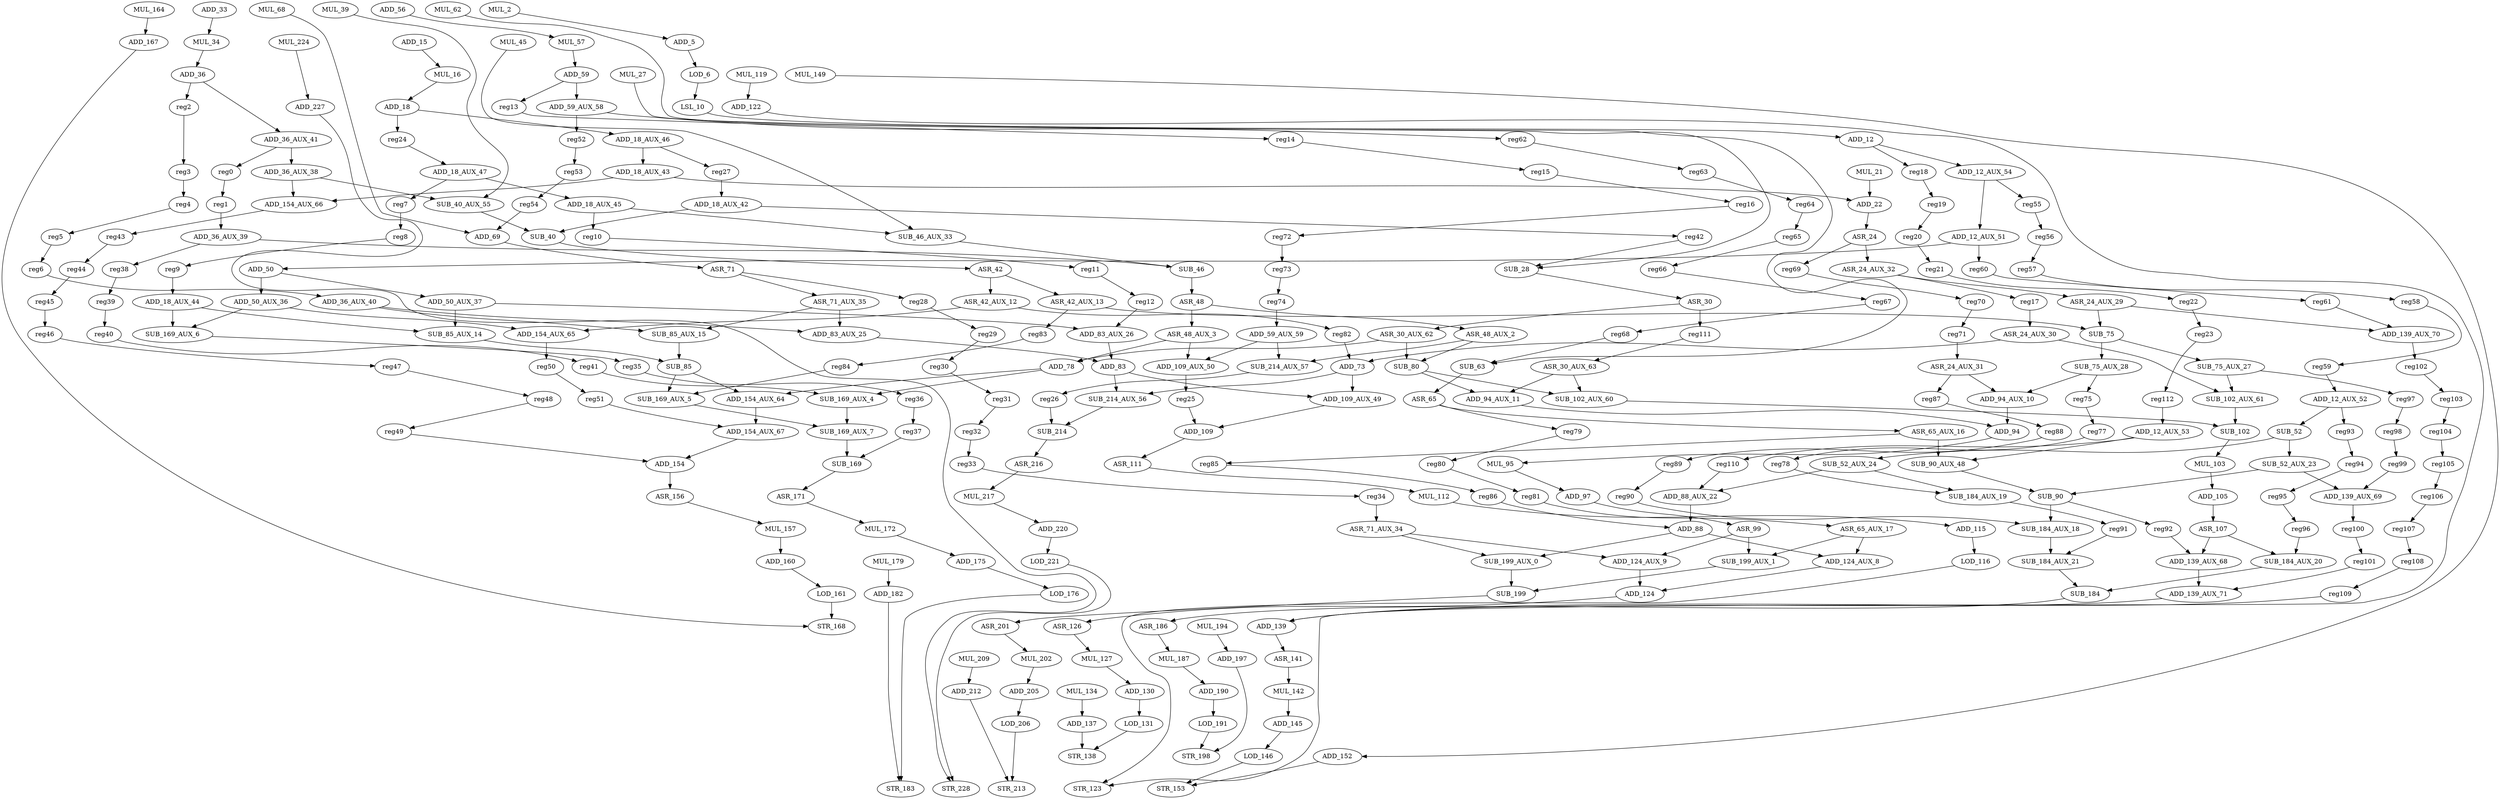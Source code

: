 digraph G {
    ADD_167;
    STR_168;
    SUB_169_AUX_7;
    SUB_169;
    ADD_36_AUX_40;
    SUB_85_AUX_15;
    ADD_83_AUX_25;
    SUB_40;
    ASR_42;
    LOD_116;
    STR_123;
    SUB_85;
    ADD_154_AUX_64;
    SUB_169_AUX_5;
    MUL_157;
    ADD_160;
    ASR_216;
    MUL_217;
    SUB_52;
    SUB_52_AUX_24;
    SUB_52_AUX_23;
    ADD_97;
    ASR_99;
    ASR_42_AUX_13;
    ASR_42_AUX_12;
    SUB_75_AUX_28;
    ADD_94_AUX_10;
    reg75;
    ADD_154_AUX_65;
    reg50;
    ADD_139_AUX_71;
    ADD_139;
    SUB_85_AUX_14;
    ASR_65_AUX_17;
    ADD_124_AUX_8;
    SUB_199_AUX_1;
    ADD_137;
    STR_138;
    SUB_184_AUX_20;
    SUB_184;
    ADD_105;
    ASR_107;
    LOD_221;
    STR_228;
    LOD_191;
    STR_198;
    ADD_220;
    ADD_190;
    ADD_78;
    SUB_169_AUX_4;
    ADD_22;
    ASR_24;
    MUL_2;
    ADD_5;
    LOD_206;
    STR_213;
    ADD_15;
    MUL_16;
    ADD_197;
    ASR_48;
    ASR_48_AUX_3;
    ASR_48_AUX_2;
    ADD_88;
    SUB_199_AUX_0;
    ADD_18_AUX_43;
    ADD_154_AUX_66;
    MUL_187;
    SUB_46_AUX_33;
    SUB_46;
    ADD_154_AUX_67;
    SUB_214_AUX_57;
    SUB_80;
    SUB_214_AUX_56;
    SUB_214;
    MUL_179;
    ADD_182;
    MUL_119;
    ADD_122;
    ADD_83;
    ADD_109_AUX_49;
    ADD_18_AUX_45;
    reg10;
    MUL_21;
    ADD_50_AUX_37;
    ADD_83_AUX_26;
    ASR_171;
    ADD_12_AUX_52;
    reg93;
    SUB_102;
    MUL_103;
    ASR_65_AUX_16;
    SUB_90_AUX_48;
    reg85;
    SUB_90;
    SUB_184_AUX_18;
    reg92;
    ADD_50_AUX_36;
    SUB_169_AUX_6;
    MUL_95;
    ADD_73;
    ADD_130;
    LOD_131;
    ASR_156;
    ADD_94_AUX_11;
    ADD_94;
    MUL_62;
    SUB_63;
    ASR_30_AUX_63;
    SUB_102_AUX_60;
    ADD_124_AUX_9;
    ADD_227;
    ADD_36_AUX_39;
    reg38;
    ADD_36_AUX_38;
    SUB_40_AUX_55;
    SUB_199;
    MUL_194;
    MUL_172;
    ADD_175;
    ADD_18;
    ASR_71;
    ASR_71_AUX_35;
    reg28;
    LOD_176;
    ADD_109_AUX_50;
    ADD_59_AUX_59;
    LOD_146;
    STR_153;
    ADD_109;
    SUB_75;
    SUB_75_AUX_27;
    ADD_59;
    reg13;
    ADD_59_AUX_58;
    MUL_164;
    ADD_36;
    reg2;
    ADD_36_AUX_41;
    ADD_18_AUX_42;
    reg42;
    MUL_149;
    ADD_152;
    ADD_145;
    SUB_28;
    ASR_30;
    ADD_56;
    MUL_57;
    ASR_24_AUX_32;
    reg69;
    LOD_161;
    ASR_186;
    ASR_111;
    MUL_112;
    SUB_184_AUX_21;
    ADD_12_AUX_53;
    reg110;
    ADD_154;
    ADD_124;
    ASR_126;
    STR_183;
    ASR_24_AUX_30;
    SUB_102_AUX_61;
    ADD_18_AUX_47;
    reg7;
    ADD_12_AUX_51;
    ADD_50;
    reg60;
    MUL_127;
    ADD_139_AUX_68;
    reg35;
    ASR_30_AUX_62;
    reg111;
    ASR_65;
    ADD_139_AUX_69;
    LOD_6;
    LSL_10;
    ADD_12;
    ADD_12_AUX_54;
    reg18;
    ASR_71_AUX_34;
    reg25;
    reg83;
    reg24;
    ADD_18_AUX_46;
    ADD_88_AUX_22;
    SUB_184_AUX_19;
    MUL_68;
    ADD_69;
    reg17;
    ASR_24_AUX_29;
    reg79;
    MUL_134;
    ADD_115;
    ASR_24_AUX_31;
    reg87;
    ADD_205;
    MUL_39;
    reg100;
    ASR_141;
    MUL_27;
    MUL_34;
    ADD_139_AUX_70;
    reg102;
    ASR_201;
    reg97;
    MUL_202;
    reg27;
    MUL_209;
    ADD_212;
    ADD_33;
    reg52;
    reg62;
    reg43;
    MUL_142;
    ADD_18_AUX_44;
    reg0;
    MUL_224;
    reg55;
    MUL_45;
    reg26;
    reg91;
    reg82;
    reg14;
    reg15;
    reg16;
    reg72;
    reg73;
    reg74;
    reg51;
    reg3;
    reg4;
    reg5;
    reg6;
    reg36;
    reg37;
    reg98;
    reg99;
    reg39;
    reg40;
    reg41;
    reg53;
    reg54;
    reg70;
    reg71;
    reg29;
    reg30;
    reg31;
    reg32;
    reg33;
    reg34;
    reg56;
    reg57;
    reg58;
    reg59;
    reg88;
    reg89;
    reg90;
    reg8;
    reg9;
    reg77;
    reg78;
    reg19;
    reg20;
    reg21;
    reg22;
    reg23;
    reg112;
    reg101;
    reg61;
    reg94;
    reg95;
    reg96;
    reg11;
    reg12;
    reg86;
    reg84;
    reg44;
    reg45;
    reg46;
    reg47;
    reg48;
    reg49;
    reg103;
    reg104;
    reg105;
    reg106;
    reg107;
    reg108;
    reg109;
    reg1;
    reg63;
    reg64;
    reg65;
    reg66;
    reg67;
    reg68;
    reg80;
    reg81;
    ADD_167 -> STR_168 [weight=0];
    SUB_169_AUX_7 -> SUB_169 [weight=4];
    SUB_169 -> ASR_171 [weight=0];
    ADD_36_AUX_40 -> SUB_85_AUX_15 [weight=0];
    ADD_36_AUX_40 -> ADD_83_AUX_25 [weight=0];
    SUB_85_AUX_15 -> SUB_85 [weight=4];
    ADD_83_AUX_25 -> ADD_83 [weight=0];
    SUB_40 -> ASR_42 [weight=0];
    ASR_42 -> ASR_42_AUX_13 [weight=3];
    ASR_42 -> ASR_42_AUX_12 [weight=9];
    LOD_116 -> STR_123 [weight=0];
    SUB_85 -> ADD_154_AUX_64 [weight=0];
    SUB_85 -> SUB_169_AUX_5 [weight=0];
    ADD_154_AUX_64 -> ADD_154_AUX_67 [weight=7];
    SUB_169_AUX_5 -> SUB_169_AUX_7 [weight=4];
    MUL_157 -> ADD_160 [weight=1];
    ADD_160 -> LOD_161 [weight=0];
    ASR_216 -> MUL_217 [weight=0];
    MUL_217 -> ADD_220 [weight=0];
    SUB_52 -> SUB_52_AUX_24 [weight=2];
    SUB_52 -> SUB_52_AUX_23 [weight=1];
    SUB_52_AUX_24 -> ADD_88_AUX_22 [weight=0];
    SUB_52_AUX_24 -> SUB_184_AUX_19 [weight=0];
    SUB_52_AUX_23 -> SUB_90 [weight=0];
    SUB_52_AUX_23 -> ADD_139_AUX_69 [weight=0];
    ADD_97 -> ASR_99 [weight=0];
    ASR_99 -> ADD_124_AUX_9 [weight=0];
    ASR_99 -> SUB_199_AUX_1 [weight=1];
    ASR_42_AUX_13 -> SUB_75 [weight=0];
    ASR_42_AUX_13 -> reg83 [weight=0];
    ASR_42_AUX_12 -> ADD_154_AUX_65 [weight=0];
    ASR_42_AUX_12 -> reg82 [weight=0];
    SUB_75_AUX_28 -> ADD_94_AUX_10 [weight=0];
    SUB_75_AUX_28 -> reg75 [weight=0];
    ADD_94_AUX_10 -> ADD_94 [weight=8];
    reg75 -> reg77 [weight=0];
    ADD_154_AUX_65 -> reg50 [weight=10];
    reg50 -> reg51 [weight=0];
    ADD_139_AUX_71 -> ADD_139 [weight=0];
    ADD_139 -> ASR_141 [weight=0];
    SUB_85_AUX_14 -> SUB_85 [weight=0];
    ASR_65_AUX_17 -> ADD_124_AUX_8 [weight=0];
    ASR_65_AUX_17 -> SUB_199_AUX_1 [weight=0];
    ADD_124_AUX_8 -> ADD_124 [weight=0];
    SUB_199_AUX_1 -> SUB_199 [weight=0];
    ADD_137 -> STR_138 [weight=1];
    SUB_184_AUX_20 -> SUB_184 [weight=0];
    SUB_184 -> ASR_186 [weight=0];
    ADD_105 -> ASR_107 [weight=5];
    ASR_107 -> ADD_139_AUX_68 [weight=0];
    ASR_107 -> SUB_184_AUX_20 [weight=0];
    LOD_221 -> STR_228 [weight=0];
    LOD_191 -> STR_198 [weight=0];
    ADD_220 -> LOD_221 [weight=0];
    ADD_190 -> LOD_191 [weight=0];
    ADD_78 -> SUB_169_AUX_4 [weight=0];
    ADD_78 -> ADD_154_AUX_64 [weight=0];
    SUB_169_AUX_4 -> SUB_169_AUX_7 [weight=3];
    ADD_22 -> ASR_24 [weight=0];
    ASR_24 -> ASR_24_AUX_32 [weight=0];
    ASR_24 -> reg69 [weight=0];
    MUL_2 -> ADD_5 [weight=0];
    ADD_5 -> LOD_6 [weight=0];
    LOD_206 -> STR_213 [weight=0];
    ADD_15 -> MUL_16 [weight=0];
    MUL_16 -> ADD_18 [weight=0];
    ADD_197 -> STR_198 [weight=0];
    ASR_48 -> ASR_48_AUX_3 [weight=3];
    ASR_48 -> ASR_48_AUX_2 [weight=2];
    ASR_48_AUX_3 -> ADD_109_AUX_50 [weight=0];
    ASR_48_AUX_3 -> ADD_78 [weight=0];
    ASR_48_AUX_2 -> SUB_214_AUX_57 [weight=0];
    ASR_48_AUX_2 -> SUB_80 [weight=0];
    ADD_88 -> ADD_124_AUX_8 [weight=0];
    ADD_88 -> SUB_199_AUX_0 [weight=0];
    SUB_199_AUX_0 -> SUB_199 [weight=3];
    ADD_18_AUX_43 -> ADD_154_AUX_66 [weight=0];
    ADD_18_AUX_43 -> ADD_22 [weight=0];
    ADD_154_AUX_66 -> reg43 [weight=0];
    MUL_187 -> ADD_190 [weight=0];
    SUB_46_AUX_33 -> SUB_46 [weight=0];
    SUB_46 -> ASR_48 [weight=4];
    ADD_154_AUX_67 -> ADD_154 [weight=0];
    SUB_214_AUX_57 -> reg26 [weight=6];
    SUB_80 -> SUB_102_AUX_60 [weight=1];
    SUB_80 -> ADD_94_AUX_11 [weight=0];
    SUB_214_AUX_56 -> SUB_214 [weight=0];
    SUB_214 -> ASR_216 [weight=0];
    MUL_179 -> ADD_182 [weight=1];
    ADD_182 -> STR_183 [weight=0];
    MUL_119 -> ADD_122 [weight=0];
    ADD_122 -> STR_123 [weight=0];
    ADD_83 -> SUB_214_AUX_56 [weight=3];
    ADD_83 -> ADD_109_AUX_49 [weight=0];
    ADD_109_AUX_49 -> ADD_109 [weight=0];
    ADD_18_AUX_45 -> SUB_46_AUX_33 [weight=0];
    ADD_18_AUX_45 -> reg10 [weight=0];
    reg10 -> reg11 [weight=0];
    MUL_21 -> ADD_22 [weight=4];
    ADD_50_AUX_37 -> ADD_83_AUX_26 [weight=0];
    ADD_50_AUX_37 -> SUB_85_AUX_14 [weight=5];
    ADD_83_AUX_26 -> ADD_83 [weight=3];
    ASR_171 -> MUL_172 [weight=0];
    ADD_12_AUX_52 -> SUB_52 [weight=0];
    ADD_12_AUX_52 -> reg93 [weight=0];
    reg93 -> reg94 [weight=0];
    SUB_102 -> MUL_103 [weight=0];
    MUL_103 -> ADD_105 [weight=0];
    ASR_65_AUX_16 -> SUB_90_AUX_48 [weight=10];
    ASR_65_AUX_16 -> reg85 [weight=0];
    SUB_90_AUX_48 -> SUB_90 [weight=0];
    reg85 -> reg86 [weight=0];
    SUB_90 -> SUB_184_AUX_18 [weight=2];
    SUB_90 -> reg92 [weight=0];
    SUB_184_AUX_18 -> SUB_184_AUX_21 [weight=4];
    reg92 -> ADD_139_AUX_68 [weight=0];
    ADD_50_AUX_36 -> SUB_169_AUX_6 [weight=0];
    ADD_50_AUX_36 -> ADD_154_AUX_65 [weight=0];
    SUB_169_AUX_6 -> reg35 [weight=0];
    MUL_95 -> ADD_97 [weight=0];
    ADD_73 -> ADD_109_AUX_49 [weight=3];
    ADD_73 -> SUB_214_AUX_56 [weight=0];
    ADD_130 -> LOD_131 [weight=0];
    LOD_131 -> STR_138 [weight=0];
    ASR_156 -> MUL_157 [weight=0];
    ADD_94_AUX_11 -> ADD_94 [weight=0];
    ADD_94 -> MUL_95 [weight=0];
    MUL_62 -> SUB_63 [weight=0];
    SUB_63 -> ASR_65 [weight=0];
    ASR_30_AUX_63 -> SUB_102_AUX_60 [weight=0];
    ASR_30_AUX_63 -> ADD_94_AUX_11 [weight=0];
    SUB_102_AUX_60 -> SUB_102 [weight=0];
    ADD_124_AUX_9 -> ADD_124 [weight=3];
    ADD_227 -> STR_228 [weight=0];
    ADD_36_AUX_39 -> reg38 [weight=0];
    ADD_36_AUX_39 -> SUB_46 [weight=0];
    reg38 -> reg39 [weight=0];
    ADD_36_AUX_38 -> SUB_40_AUX_55 [weight=0];
    ADD_36_AUX_38 -> ADD_154_AUX_66 [weight=0];
    SUB_40_AUX_55 -> SUB_40 [weight=0];
    SUB_199 -> ASR_201 [weight=0];
    MUL_194 -> ADD_197 [weight=0];
    MUL_172 -> ADD_175 [weight=0];
    ADD_175 -> LOD_176 [weight=0];
    ADD_18 -> reg24 [weight=1];
    ADD_18 -> ADD_18_AUX_46 [weight=0];
    ASR_71 -> ASR_71_AUX_35 [weight=0];
    ASR_71 -> reg28 [weight=0];
    ASR_71_AUX_35 -> ADD_83_AUX_25 [weight=1];
    ASR_71_AUX_35 -> SUB_85_AUX_15 [weight=0];
    reg28 -> reg29 [weight=0];
    LOD_176 -> STR_183 [weight=0];
    ADD_109_AUX_50 -> reg25 [weight=4];
    ADD_59_AUX_59 -> ADD_109_AUX_50 [weight=0];
    ADD_59_AUX_59 -> SUB_214_AUX_57 [weight=0];
    LOD_146 -> STR_153 [weight=0];
    ADD_109 -> ASR_111 [weight=0];
    SUB_75 -> SUB_75_AUX_28 [weight=6];
    SUB_75 -> SUB_75_AUX_27 [weight=4];
    SUB_75_AUX_27 -> reg97 [weight=0];
    SUB_75_AUX_27 -> SUB_102_AUX_61 [weight=0];
    ADD_59 -> reg13 [weight=0];
    ADD_59 -> ADD_59_AUX_58 [weight=1];
    reg13 -> reg14 [weight=0];
    ADD_59_AUX_58 -> reg52 [weight=0];
    ADD_59_AUX_58 -> reg62 [weight=0];
    MUL_164 -> ADD_167 [weight=0];
    ADD_36 -> reg2 [weight=0];
    ADD_36 -> ADD_36_AUX_41 [weight=0];
    reg2 -> reg3 [weight=0];
    ADD_36_AUX_41 -> ADD_36_AUX_38 [weight=11];
    ADD_36_AUX_41 -> reg0 [weight=0];
    ADD_18_AUX_42 -> reg42 [weight=0];
    ADD_18_AUX_42 -> SUB_40 [weight=0];
    reg42 -> SUB_28 [weight=0];
    MUL_149 -> ADD_152 [weight=0];
    ADD_152 -> STR_153 [weight=0];
    ADD_145 -> LOD_146 [weight=0];
    SUB_28 -> ASR_30 [weight=0];
    ASR_30 -> ASR_30_AUX_62 [weight=0];
    ASR_30 -> reg111 [weight=2];
    ADD_56 -> MUL_57 [weight=0];
    MUL_57 -> ADD_59 [weight=0];
    ASR_24_AUX_32 -> reg17 [weight=0];
    ASR_24_AUX_32 -> ASR_24_AUX_29 [weight=0];
    reg69 -> reg70 [weight=0];
    LOD_161 -> STR_168 [weight=2];
    ASR_186 -> MUL_187 [weight=0];
    ASR_111 -> MUL_112 [weight=0];
    MUL_112 -> ADD_115 [weight=0];
    SUB_184_AUX_21 -> SUB_184 [weight=0];
    ADD_12_AUX_53 -> SUB_90_AUX_48 [weight=0];
    ADD_12_AUX_53 -> reg110 [weight=0];
    reg110 -> ADD_88_AUX_22 [weight=0];
    ADD_154 -> ASR_156 [weight=1];
    ADD_124 -> ASR_126 [weight=0];
    ASR_126 -> MUL_127 [weight=0];
    ASR_24_AUX_30 -> SUB_102_AUX_61 [weight=0];
    ASR_24_AUX_30 -> ADD_73 [weight=0];
    SUB_102_AUX_61 -> SUB_102 [weight=3];
    ADD_18_AUX_47 -> ADD_18_AUX_45 [weight=1];
    ADD_18_AUX_47 -> reg7 [weight=1];
    reg7 -> reg8 [weight=1];
    ADD_12_AUX_51 -> ADD_50 [weight=0];
    ADD_12_AUX_51 -> reg60 [weight=1];
    ADD_50 -> ADD_50_AUX_37 [weight=0];
    ADD_50 -> ADD_50_AUX_36 [weight=5];
    reg60 -> reg61 [weight=0];
    MUL_127 -> ADD_130 [weight=0];
    ADD_139_AUX_68 -> ADD_139_AUX_71 [weight=6];
    reg35 -> reg36 [weight=0];
    ASR_30_AUX_62 -> ADD_78 [weight=4];
    ASR_30_AUX_62 -> SUB_80 [weight=3];
    reg111 -> ASR_30_AUX_63 [weight=0];
    ASR_65 -> ASR_65_AUX_16 [weight=0];
    ASR_65 -> reg79 [weight=0];
    ADD_139_AUX_69 -> reg100 [weight=5];
    LOD_6 -> LSL_10 [weight=0];
    LSL_10 -> ADD_12 [weight=0];
    ADD_12 -> ADD_12_AUX_54 [weight=0];
    ADD_12 -> reg18 [weight=0];
    ADD_12_AUX_54 -> reg55 [weight=0];
    ADD_12_AUX_54 -> ADD_12_AUX_51 [weight=0];
    reg18 -> reg19 [weight=0];
    ASR_71_AUX_34 -> ADD_124_AUX_9 [weight=0];
    ASR_71_AUX_34 -> SUB_199_AUX_0 [weight=0];
    reg25 -> ADD_109 [weight=0];
    reg83 -> reg84 [weight=0];
    reg24 -> ADD_18_AUX_47 [weight=0];
    ADD_18_AUX_46 -> ADD_18_AUX_43 [weight=4];
    ADD_18_AUX_46 -> reg27 [weight=0];
    ADD_88_AUX_22 -> ADD_88 [weight=8];
    SUB_184_AUX_19 -> reg91 [weight=1];
    MUL_68 -> ADD_69 [weight=0];
    ADD_69 -> ASR_71 [weight=0];
    reg17 -> ASR_24_AUX_30 [weight=5];
    ASR_24_AUX_29 -> SUB_75 [weight=0];
    ASR_24_AUX_29 -> ADD_139_AUX_70 [weight=0];
    reg79 -> reg80 [weight=0];
    MUL_134 -> ADD_137 [weight=1];
    ADD_115 -> LOD_116 [weight=0];
    ASR_24_AUX_31 -> reg87 [weight=0];
    ASR_24_AUX_31 -> ADD_94_AUX_10 [weight=0];
    reg87 -> reg88 [weight=0];
    ADD_205 -> LOD_206 [weight=0];
    MUL_39 -> SUB_40_AUX_55 [weight=0];
    reg100 -> reg101 [weight=0];
    ASR_141 -> MUL_142 [weight=0];
    MUL_27 -> SUB_28 [weight=0];
    MUL_34 -> ADD_36 [weight=0];
    ADD_139_AUX_70 -> reg102 [weight=0];
    reg102 -> reg103 [weight=0];
    ASR_201 -> MUL_202 [weight=0];
    reg97 -> reg98 [weight=0];
    MUL_202 -> ADD_205 [weight=0];
    reg27 -> ADD_18_AUX_42 [weight=7];
    MUL_209 -> ADD_212 [weight=0];
    ADD_212 -> STR_213 [weight=0];
    ADD_33 -> MUL_34 [weight=0];
    reg52 -> reg53 [weight=0];
    reg62 -> reg63 [weight=0];
    reg43 -> reg44 [weight=0];
    MUL_142 -> ADD_145 [weight=0];
    ADD_18_AUX_44 -> SUB_85_AUX_14 [weight=2];
    ADD_18_AUX_44 -> SUB_169_AUX_6 [weight=7];
    reg0 -> reg1 [weight=0];
    MUL_224 -> ADD_227 [weight=0];
    reg55 -> reg56 [weight=0];
    MUL_45 -> SUB_46_AUX_33 [weight=0];
    reg26 -> SUB_214 [weight=0];
    reg91 -> SUB_184_AUX_21 [weight=0];
    reg82 -> ADD_73 [weight=0];
    reg14 -> reg15 [weight=0];
    reg15 -> reg16 [weight=0];
    reg16 -> reg72 [weight=0];
    reg72 -> reg73 [weight=1];
    reg73 -> reg74 [weight=0];
    reg74 -> ADD_59_AUX_59 [weight=4];
    reg51 -> ADD_154_AUX_67 [weight=0];
    reg3 -> reg4 [weight=1];
    reg4 -> reg5 [weight=0];
    reg5 -> reg6 [weight=0];
    reg6 -> ADD_36_AUX_40 [weight=0];
    reg36 -> reg37 [weight=0];
    reg37 -> SUB_169 [weight=0];
    reg98 -> reg99 [weight=0];
    reg99 -> ADD_139_AUX_69 [weight=0];
    reg39 -> reg40 [weight=0];
    reg40 -> reg41 [weight=0];
    reg41 -> SUB_169_AUX_4 [weight=0];
    reg53 -> reg54 [weight=0];
    reg54 -> ADD_69 [weight=0];
    reg70 -> reg71 [weight=0];
    reg71 -> ASR_24_AUX_31 [weight=8];
    reg29 -> reg30 [weight=0];
    reg30 -> reg31 [weight=0];
    reg31 -> reg32 [weight=0];
    reg32 -> reg33 [weight=0];
    reg33 -> reg34 [weight=0];
    reg34 -> ASR_71_AUX_34 [weight=4];
    reg56 -> reg57 [weight=0];
    reg57 -> reg58 [weight=0];
    reg58 -> reg59 [weight=0];
    reg59 -> ADD_12_AUX_52 [weight=0];
    reg88 -> reg89 [weight=0];
    reg89 -> reg90 [weight=0];
    reg90 -> SUB_184_AUX_18 [weight=0];
    reg8 -> reg9 [weight=0];
    reg9 -> ADD_18_AUX_44 [weight=1];
    reg77 -> reg78 [weight=0];
    reg78 -> SUB_184_AUX_19 [weight=0];
    reg19 -> reg20 [weight=0];
    reg20 -> reg21 [weight=0];
    reg21 -> reg22 [weight=0];
    reg22 -> reg23 [weight=0];
    reg23 -> reg112 [weight=0];
    reg112 -> ADD_12_AUX_53 [weight=2];
    reg101 -> ADD_139_AUX_71 [weight=0];
    reg61 -> ADD_139_AUX_70 [weight=0];
    reg94 -> reg95 [weight=0];
    reg95 -> reg96 [weight=0];
    reg96 -> SUB_184_AUX_20 [weight=0];
    reg11 -> reg12 [weight=0];
    reg12 -> ADD_83_AUX_26 [weight=0];
    reg86 -> ADD_88 [weight=2];
    reg84 -> SUB_169_AUX_5 [weight=0];
    reg44 -> reg45 [weight=0];
    reg45 -> reg46 [weight=0];
    reg46 -> reg47 [weight=0];
    reg47 -> reg48 [weight=0];
    reg48 -> reg49 [weight=0];
    reg49 -> ADD_154 [weight=0];
    reg103 -> reg104 [weight=0];
    reg104 -> reg105 [weight=0];
    reg105 -> reg106 [weight=0];
    reg106 -> reg107 [weight=0];
    reg107 -> reg108 [weight=0];
    reg108 -> reg109 [weight=0];
    reg109 -> ADD_139 [weight=0];
    reg1 -> ADD_36_AUX_39 [weight=4];
    reg63 -> reg64 [weight=0];
    reg64 -> reg65 [weight=0];
    reg65 -> reg66 [weight=0];
    reg66 -> reg67 [weight=0];
    reg67 -> reg68 [weight=0];
    reg68 -> SUB_63 [weight=0];
    reg80 -> reg81 [weight=0];
    reg81 -> ASR_65_AUX_17 [weight=0];
}
